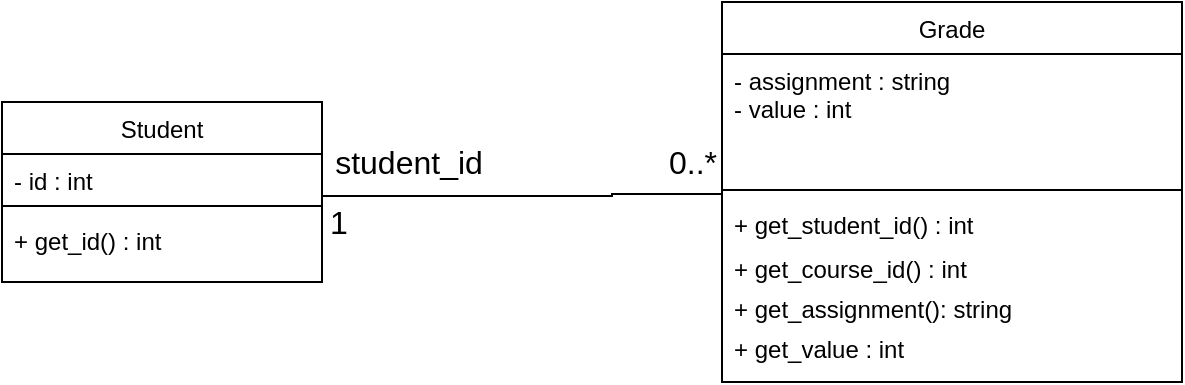 <mxfile version="26.2.13">
  <diagram name="Page-1" id="t4-3bwFula19rmjHboUS">
    <mxGraphModel dx="1556" dy="855" grid="1" gridSize="10" guides="1" tooltips="1" connect="1" arrows="1" fold="1" page="1" pageScale="1" pageWidth="850" pageHeight="1100" math="0" shadow="0">
      <root>
        <mxCell id="0" />
        <mxCell id="1" parent="0" />
        <mxCell id="ttFGOVi7eyyZt4BaqJIr-1" value="Grade" style="swimlane;fontStyle=0;align=center;verticalAlign=top;childLayout=stackLayout;horizontal=1;startSize=26;horizontalStack=0;resizeParent=1;resizeLast=0;collapsible=1;marginBottom=0;rounded=0;shadow=0;strokeWidth=1;" vertex="1" parent="1">
          <mxGeometry x="490" y="290" width="230" height="190" as="geometry">
            <mxRectangle x="230" y="140" width="160" height="26" as="alternateBounds" />
          </mxGeometry>
        </mxCell>
        <mxCell id="ttFGOVi7eyyZt4BaqJIr-2" value="- assignment : string&#xa;- value : int &#xa;&#xa;" style="text;align=left;verticalAlign=top;spacingLeft=4;spacingRight=4;overflow=hidden;rotatable=0;points=[[0,0.5],[1,0.5]];portConstraint=eastwest;" vertex="1" parent="ttFGOVi7eyyZt4BaqJIr-1">
          <mxGeometry y="26" width="230" height="64" as="geometry" />
        </mxCell>
        <mxCell id="ttFGOVi7eyyZt4BaqJIr-3" value="" style="line;html=1;strokeWidth=1;align=left;verticalAlign=middle;spacingTop=-1;spacingLeft=3;spacingRight=3;rotatable=0;labelPosition=right;points=[];portConstraint=eastwest;" vertex="1" parent="ttFGOVi7eyyZt4BaqJIr-1">
          <mxGeometry y="90" width="230" height="8" as="geometry" />
        </mxCell>
        <mxCell id="ttFGOVi7eyyZt4BaqJIr-4" value="+ get_student_id() : int" style="text;align=left;verticalAlign=top;spacingLeft=4;spacingRight=4;overflow=hidden;rotatable=0;points=[[0,0.5],[1,0.5]];portConstraint=eastwest;" vertex="1" parent="ttFGOVi7eyyZt4BaqJIr-1">
          <mxGeometry y="98" width="230" height="22" as="geometry" />
        </mxCell>
        <mxCell id="ttFGOVi7eyyZt4BaqJIr-5" value="+ get_course_id() : int" style="text;align=left;verticalAlign=top;spacingLeft=4;spacingRight=4;overflow=hidden;rotatable=0;points=[[0,0.5],[1,0.5]];portConstraint=eastwest;" vertex="1" parent="ttFGOVi7eyyZt4BaqJIr-1">
          <mxGeometry y="120" width="230" height="20" as="geometry" />
        </mxCell>
        <mxCell id="ttFGOVi7eyyZt4BaqJIr-6" value="+ get_assignment(): string" style="text;align=left;verticalAlign=top;spacingLeft=4;spacingRight=4;overflow=hidden;rotatable=0;points=[[0,0.5],[1,0.5]];portConstraint=eastwest;" vertex="1" parent="ttFGOVi7eyyZt4BaqJIr-1">
          <mxGeometry y="140" width="230" height="20" as="geometry" />
        </mxCell>
        <mxCell id="ttFGOVi7eyyZt4BaqJIr-7" value="+ get_value : int" style="text;align=left;verticalAlign=top;spacingLeft=4;spacingRight=4;overflow=hidden;rotatable=0;points=[[0,0.5],[1,0.5]];portConstraint=eastwest;" vertex="1" parent="ttFGOVi7eyyZt4BaqJIr-1">
          <mxGeometry y="160" width="230" height="20" as="geometry" />
        </mxCell>
        <mxCell id="ttFGOVi7eyyZt4BaqJIr-8" value="Student" style="swimlane;fontStyle=0;align=center;verticalAlign=top;childLayout=stackLayout;horizontal=1;startSize=26;horizontalStack=0;resizeParent=1;resizeLast=0;collapsible=1;marginBottom=0;rounded=0;shadow=0;strokeWidth=1;" vertex="1" parent="1">
          <mxGeometry x="130" y="340" width="160" height="90" as="geometry">
            <mxRectangle x="120" y="360" width="160" height="26" as="alternateBounds" />
          </mxGeometry>
        </mxCell>
        <mxCell id="ttFGOVi7eyyZt4BaqJIr-9" value="- id : int" style="text;align=left;verticalAlign=top;spacingLeft=4;spacingRight=4;overflow=hidden;rotatable=0;points=[[0,0.5],[1,0.5]];portConstraint=eastwest;" vertex="1" parent="ttFGOVi7eyyZt4BaqJIr-8">
          <mxGeometry y="26" width="160" height="22" as="geometry" />
        </mxCell>
        <mxCell id="ttFGOVi7eyyZt4BaqJIr-10" value="" style="line;html=1;strokeWidth=1;align=left;verticalAlign=middle;spacingTop=-1;spacingLeft=3;spacingRight=3;rotatable=0;labelPosition=right;points=[];portConstraint=eastwest;" vertex="1" parent="ttFGOVi7eyyZt4BaqJIr-8">
          <mxGeometry y="48" width="160" height="8" as="geometry" />
        </mxCell>
        <mxCell id="ttFGOVi7eyyZt4BaqJIr-11" value="+ get_id() : int" style="text;align=left;verticalAlign=top;spacingLeft=4;spacingRight=4;overflow=hidden;rotatable=0;points=[[0,0.5],[1,0.5]];portConstraint=eastwest;" vertex="1" parent="ttFGOVi7eyyZt4BaqJIr-8">
          <mxGeometry y="56" width="160" height="24" as="geometry" />
        </mxCell>
        <mxCell id="ttFGOVi7eyyZt4BaqJIr-13" style="edgeStyle=orthogonalEdgeStyle;rounded=0;orthogonalLoop=1;jettySize=auto;html=1;exitX=1;exitY=0.5;exitDx=0;exitDy=0;fontSize=12;startSize=8;endSize=8;endArrow=none;startFill=0;" edge="1" parent="1">
          <mxGeometry relative="1" as="geometry">
            <mxPoint x="290" y="383" as="sourcePoint" />
            <mxPoint x="490" y="386" as="targetPoint" />
            <Array as="points">
              <mxPoint x="290" y="387" />
              <mxPoint x="435" y="387" />
              <mxPoint x="435" y="386" />
            </Array>
          </mxGeometry>
        </mxCell>
        <mxCell id="ttFGOVi7eyyZt4BaqJIr-14" value="1" style="text;html=1;align=center;verticalAlign=middle;resizable=0;points=[];autosize=1;strokeColor=none;fillColor=none;fontSize=16;" vertex="1" parent="1">
          <mxGeometry x="283" y="385" width="30" height="30" as="geometry" />
        </mxCell>
        <mxCell id="ttFGOVi7eyyZt4BaqJIr-15" value="0..*" style="text;html=1;align=center;verticalAlign=middle;resizable=0;points=[];autosize=1;strokeColor=none;fillColor=none;fontSize=16;" vertex="1" parent="1">
          <mxGeometry x="450" y="355" width="50" height="30" as="geometry" />
        </mxCell>
        <mxCell id="ttFGOVi7eyyZt4BaqJIr-16" value="student_id" style="text;html=1;align=center;verticalAlign=middle;resizable=0;points=[];autosize=1;strokeColor=none;fillColor=none;fontSize=16;" vertex="1" parent="1">
          <mxGeometry x="283" y="355" width="100" height="30" as="geometry" />
        </mxCell>
      </root>
    </mxGraphModel>
  </diagram>
</mxfile>

